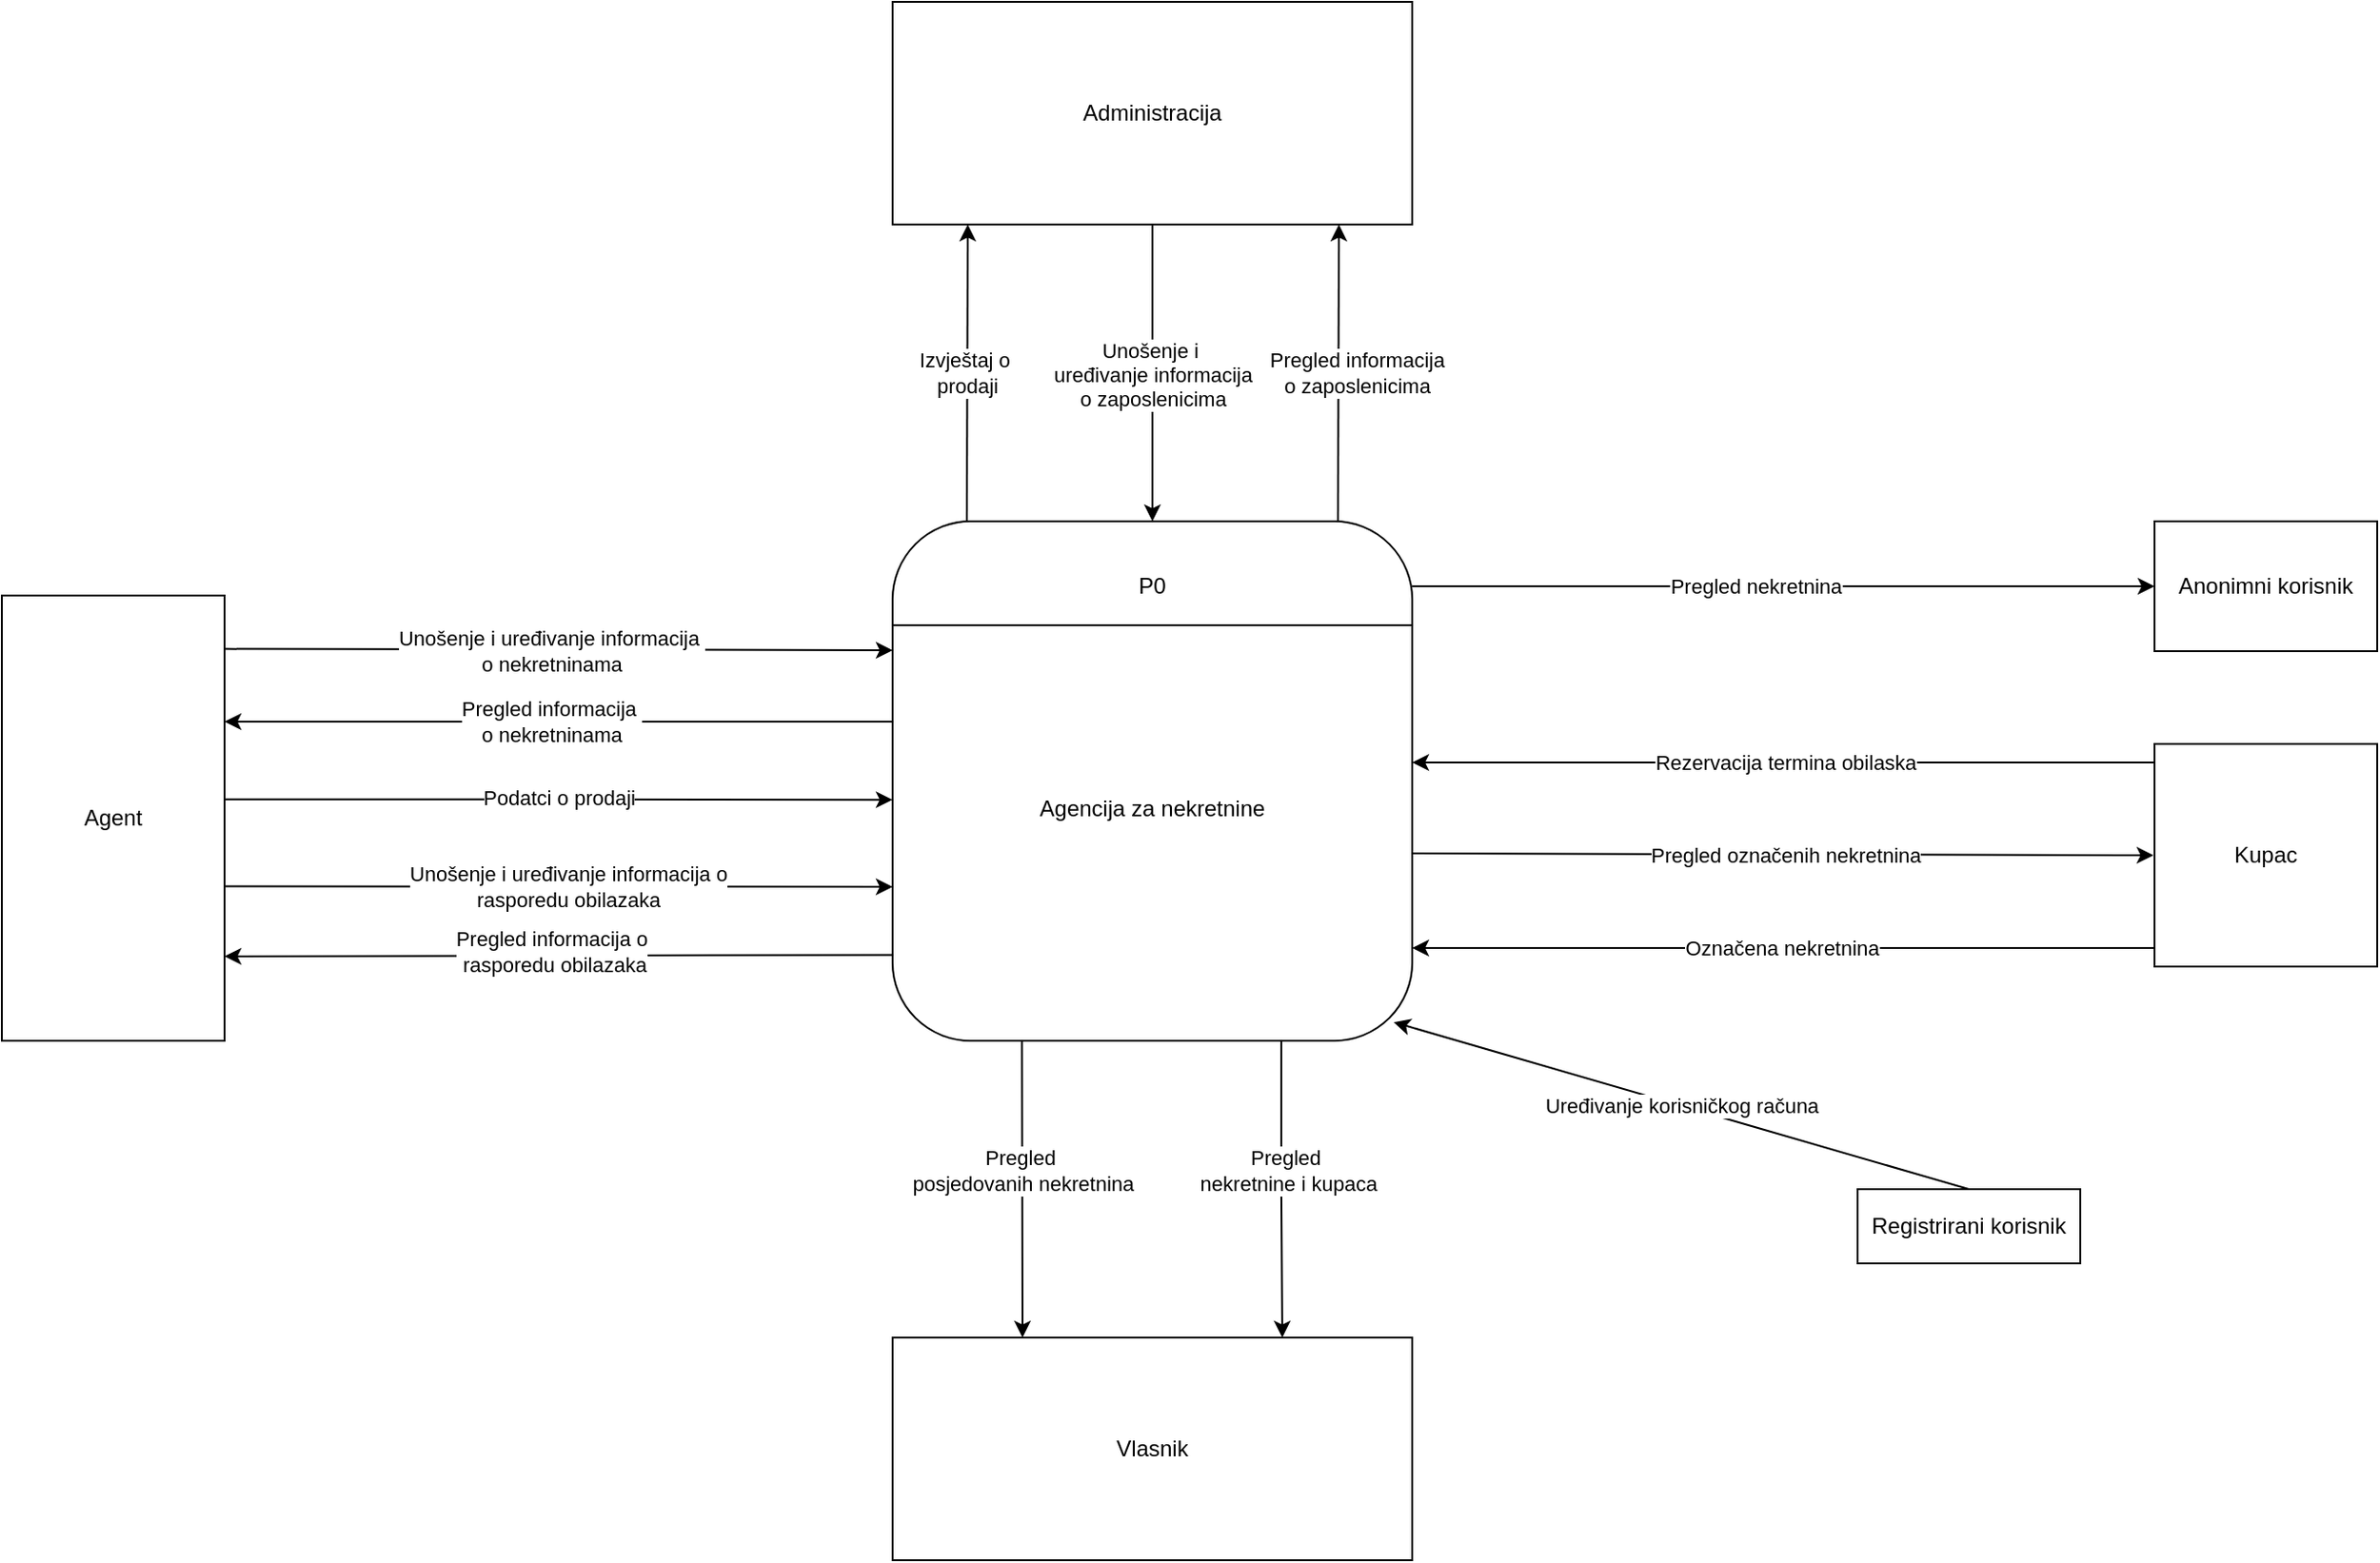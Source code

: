 <mxfile version="24.2.1" type="google">
  <diagram name="Page-1" id="d0EG7WKD9fxEBYm7S8hR">
    <mxGraphModel grid="1" page="1" gridSize="10" guides="1" tooltips="1" connect="1" arrows="1" fold="1" pageScale="1" pageWidth="850" pageHeight="1100" math="0" shadow="0">
      <root>
        <mxCell id="0" />
        <mxCell id="1" parent="0" />
        <mxCell id="dFn1XXjw6puc6NIjiMNf-42" value="" style="group;points=[[0,0,0,0,0],[0,0.25,0,0,0],[0,0.5,0,0,0],[0,0.75,0,0,0],[0,1,0,0,0],[0.12,0,0,0,0],[0.12,1,0,0,0],[0.25,0,0,0,0],[0.25,1,0,0,0],[0.5,0,0,0,0],[0.5,1,0,0,0],[0.75,0,0,0,0],[0.75,1,0,0,0],[0.88,0,0,0,0],[0.88,1,0,0,0],[1,0,0,0,0],[1,0.25,0,0,0],[1,0.5,0,0,0],[1,0.75,0,0,0],[1,1,0,0,0]];" vertex="1" connectable="0" parent="1">
          <mxGeometry x="1480" y="320" width="280" height="280" as="geometry" />
        </mxCell>
        <mxCell id="dFn1XXjw6puc6NIjiMNf-43" value="" style="shape=stencil(tZRtDsIgDIZPw1/DIB7AoN4DZ3VEhAXw6/Z2YxqZsqjZkmVJ+7KHtx2FcOErWQNhtCJ8SRgrKMU3xpdeLH0NZYjJs3RKbjRExQdnD3BR29AxlKnAqdCofEXoAtc0DxelNQYhyhqfKC86wqQy+C29Rli3/S2JauQfIYDrTMYsYevvsbP5NOBiIr8p9uF+dL/jgVPHxVQ/bjRw8T+WC8zkDjcXG1ke9s6ezPajmVZxzXANH/r+RPYn9qOrzN5c7KyDAVM7pXUc7IE21rIZ+TfhIR/tGXI1sYzplKCVeSE8K/2JUWrrh4rAfKaOL7uQXdCy3/rcZuOt2ybu);whiteSpace=wrap;html=1;movable=1;resizable=1;rotatable=1;deletable=1;editable=1;locked=0;connectable=1;" vertex="1" parent="dFn1XXjw6puc6NIjiMNf-42">
          <mxGeometry width="280" height="280" as="geometry" />
        </mxCell>
        <mxCell id="dFn1XXjw6puc6NIjiMNf-44" value="Agencija za nekretnine" style="text;html=1;align=center;verticalAlign=middle;whiteSpace=wrap;rounded=0;movable=1;resizable=1;rotatable=1;deletable=1;editable=1;locked=0;connectable=1;" vertex="1" parent="dFn1XXjw6puc6NIjiMNf-42">
          <mxGeometry y="70" width="280" height="170" as="geometry" />
        </mxCell>
        <mxCell id="dFn1XXjw6puc6NIjiMNf-45" value="P0" style="text;html=1;align=center;verticalAlign=middle;whiteSpace=wrap;rounded=0;movable=1;resizable=1;rotatable=1;deletable=1;editable=1;locked=0;connectable=1;" vertex="1" parent="dFn1XXjw6puc6NIjiMNf-42">
          <mxGeometry width="280" height="70" as="geometry" />
        </mxCell>
        <mxCell id="dFn1XXjw6puc6NIjiMNf-91" style="edgeStyle=orthogonalEdgeStyle;rounded=0;orthogonalLoop=1;jettySize=auto;html=1;entryX=0.5;entryY=0;entryDx=0;entryDy=0;exitX=0.5;exitY=1;exitDx=0;exitDy=0;exitPerimeter=0;" edge="1" parent="1" source="dFn1XXjw6puc6NIjiMNf-106" target="dFn1XXjw6puc6NIjiMNf-45">
          <mxGeometry relative="1" as="geometry">
            <mxPoint x="1619.75" y="180" as="sourcePoint" />
            <mxPoint x="1619.5" y="290" as="targetPoint" />
            <Array as="points" />
          </mxGeometry>
        </mxCell>
        <mxCell id="dFn1XXjw6puc6NIjiMNf-94" value="Unošenje i&amp;nbsp;&lt;div&gt;uređivanje informacija&lt;br&gt;o zaposlenicima&lt;/div&gt;" style="edgeLabel;html=1;align=center;verticalAlign=middle;resizable=0;points=[];" vertex="1" connectable="0" parent="dFn1XXjw6puc6NIjiMNf-91">
          <mxGeometry x="0.105" relative="1" as="geometry">
            <mxPoint y="-8" as="offset" />
          </mxGeometry>
        </mxCell>
        <mxCell id="dFn1XXjw6puc6NIjiMNf-83" style="edgeStyle=elbowEdgeStyle;rounded=0;orthogonalLoop=1;jettySize=auto;html=1;entryX=1;entryY=0.283;entryDx=0;entryDy=0;entryPerimeter=0;elbow=vertical;" edge="1" parent="1" target="dFn1XXjw6puc6NIjiMNf-101">
          <mxGeometry relative="1" as="geometry">
            <mxPoint x="1120" y="430.07" as="targetPoint" />
            <mxPoint x="1480" y="428" as="sourcePoint" />
          </mxGeometry>
        </mxCell>
        <mxCell id="dFn1XXjw6puc6NIjiMNf-95" value="Pregled informacija&amp;nbsp;&lt;div&gt;o nekretninama&lt;/div&gt;" style="edgeLabel;html=1;align=center;verticalAlign=middle;resizable=0;points=[];" vertex="1" connectable="0" parent="dFn1XXjw6puc6NIjiMNf-83">
          <mxGeometry x="0.338" y="-2" relative="1" as="geometry">
            <mxPoint x="57" y="2" as="offset" />
          </mxGeometry>
        </mxCell>
        <mxCell id="dFn1XXjw6puc6NIjiMNf-88" style="edgeStyle=elbowEdgeStyle;rounded=0;orthogonalLoop=1;jettySize=auto;html=1;elbow=vertical;entryX=0.999;entryY=0.412;entryDx=0;entryDy=0;entryPerimeter=0;" edge="1" parent="1">
          <mxGeometry relative="1" as="geometry">
            <mxPoint x="2160.28" y="450.0" as="sourcePoint" />
            <mxPoint x="1760" y="450.38" as="targetPoint" />
          </mxGeometry>
        </mxCell>
        <mxCell id="TGs21EsKZC41kUhLPKQw-4" value="Rezervacija termina obilaska" style="edgeLabel;html=1;align=center;verticalAlign=middle;resizable=0;points=[];" vertex="1" connectable="0" parent="dFn1XXjw6puc6NIjiMNf-88">
          <mxGeometry x="0.468" y="5" relative="1" as="geometry">
            <mxPoint x="94" y="-5" as="offset" />
          </mxGeometry>
        </mxCell>
        <mxCell id="dFn1XXjw6puc6NIjiMNf-74" value="" style="endArrow=classic;html=1;rounded=0;entryX=0;entryY=1;entryDx=0;entryDy=0;exitX=1;exitY=0.12;exitDx=0;exitDy=0;edgeStyle=elbowEdgeStyle;exitPerimeter=0;elbow=vertical;" edge="1" parent="1" source="dFn1XXjw6puc6NIjiMNf-101" target="dFn1XXjw6puc6NIjiMNf-45">
          <mxGeometry width="50" height="50" relative="1" as="geometry">
            <mxPoint x="1210" y="470" as="sourcePoint" />
            <mxPoint x="1460" y="390" as="targetPoint" />
          </mxGeometry>
        </mxCell>
        <mxCell id="dFn1XXjw6puc6NIjiMNf-97" value="Unošenje i uređivanje informacija&amp;nbsp;&lt;div&gt;o nekretninama&lt;/div&gt;" style="edgeLabel;html=1;align=center;verticalAlign=middle;resizable=0;points=[];" vertex="1" connectable="0" parent="dFn1XXjw6puc6NIjiMNf-74">
          <mxGeometry x="-0.452" y="1" relative="1" as="geometry">
            <mxPoint x="77" y="1" as="offset" />
          </mxGeometry>
        </mxCell>
        <mxCell id="dFn1XXjw6puc6NIjiMNf-80" style="edgeStyle=elbowEdgeStyle;rounded=0;orthogonalLoop=1;jettySize=auto;html=1;entryX=0.75;entryY=0;entryDx=0;entryDy=0;exitX=0.748;exitY=1.001;exitDx=0;exitDy=0;exitPerimeter=0;elbow=vertical;" edge="1" parent="1" source="dFn1XXjw6puc6NIjiMNf-43" target="dFn1XXjw6puc6NIjiMNf-107">
          <mxGeometry relative="1" as="geometry">
            <mxPoint x="1660" y="610" as="sourcePoint" />
            <mxPoint x="1660" y="750" as="targetPoint" />
          </mxGeometry>
        </mxCell>
        <mxCell id="TGs21EsKZC41kUhLPKQw-25" value="Pregled&amp;nbsp;&lt;div&gt;nekretnine i kupaca&lt;/div&gt;" style="edgeLabel;html=1;align=center;verticalAlign=middle;resizable=0;points=[];" vertex="1" connectable="0" parent="dFn1XXjw6puc6NIjiMNf-80">
          <mxGeometry x="0.031" y="3" relative="1" as="geometry">
            <mxPoint y="-12" as="offset" />
          </mxGeometry>
        </mxCell>
        <mxCell id="dFn1XXjw6puc6NIjiMNf-85" style="edgeStyle=orthogonalEdgeStyle;rounded=0;orthogonalLoop=1;jettySize=auto;html=1;entryX=0.25;entryY=0;entryDx=0;entryDy=0;exitX=0.249;exitY=1;exitDx=0;exitDy=0;exitPerimeter=0;" edge="1" parent="1" source="dFn1XXjw6puc6NIjiMNf-43" target="dFn1XXjw6puc6NIjiMNf-107">
          <mxGeometry relative="1" as="geometry">
            <mxPoint x="1580" y="610" as="sourcePoint" />
            <mxPoint x="1581" y="730" as="targetPoint" />
            <Array as="points">
              <mxPoint x="1550" y="602" />
              <mxPoint x="1550" y="602" />
            </Array>
          </mxGeometry>
        </mxCell>
        <mxCell id="dFn1XXjw6puc6NIjiMNf-99" value="Pregled&amp;nbsp;&lt;div&gt;posjedovanih nekretnina&lt;/div&gt;" style="edgeLabel;html=1;align=center;verticalAlign=middle;resizable=0;points=[];" vertex="1" connectable="0" parent="dFn1XXjw6puc6NIjiMNf-85">
          <mxGeometry x="0.248" y="-4" relative="1" as="geometry">
            <mxPoint x="4" y="-30" as="offset" />
          </mxGeometry>
        </mxCell>
        <mxCell id="dFn1XXjw6puc6NIjiMNf-87" style="edgeStyle=elbowEdgeStyle;rounded=0;orthogonalLoop=1;jettySize=auto;html=1;elbow=vertical;exitX=1.002;exitY=0.577;exitDx=0;exitDy=0;exitPerimeter=0;" edge="1" parent="1">
          <mxGeometry relative="1" as="geometry">
            <mxPoint x="2159.44" y="500.95" as="targetPoint" />
            <mxPoint x="1760.0" y="499.04" as="sourcePoint" />
          </mxGeometry>
        </mxCell>
        <mxCell id="TGs21EsKZC41kUhLPKQw-1" value="Pregled označenih nekretnina" style="edgeLabel;html=1;align=center;verticalAlign=middle;resizable=0;points=[];" vertex="1" connectable="0" parent="dFn1XXjw6puc6NIjiMNf-87">
          <mxGeometry x="0.084" y="-3" relative="1" as="geometry">
            <mxPoint x="-16" y="-3" as="offset" />
          </mxGeometry>
        </mxCell>
        <mxCell id="dFn1XXjw6puc6NIjiMNf-89" style="edgeStyle=elbowEdgeStyle;rounded=0;orthogonalLoop=1;jettySize=auto;html=1;entryX=0;entryY=0.5;entryDx=0;entryDy=0;elbow=vertical;exitX=1;exitY=0.5;exitDx=0;exitDy=0;" edge="1" parent="1" source="dFn1XXjw6puc6NIjiMNf-45" target="dFn1XXjw6puc6NIjiMNf-105">
          <mxGeometry relative="1" as="geometry">
            <mxPoint x="2125" y="360" as="targetPoint" />
            <mxPoint x="1765" y="360" as="sourcePoint" />
          </mxGeometry>
        </mxCell>
        <mxCell id="TGs21EsKZC41kUhLPKQw-3" value="Pregled nekretnina" style="edgeLabel;html=1;align=center;verticalAlign=middle;resizable=0;points=[];" vertex="1" connectable="0" parent="dFn1XXjw6puc6NIjiMNf-89">
          <mxGeometry x="-0.219" y="-3" relative="1" as="geometry">
            <mxPoint x="29" y="-3" as="offset" />
          </mxGeometry>
        </mxCell>
        <mxCell id="dFn1XXjw6puc6NIjiMNf-92" style="edgeStyle=elbowEdgeStyle;rounded=0;orthogonalLoop=1;jettySize=auto;html=1;entryX=0.85;entryY=1;entryDx=0;entryDy=0;entryPerimeter=0;exitX=0.846;exitY=0;exitDx=0;exitDy=0;exitPerimeter=0;" edge="1" parent="1">
          <mxGeometry relative="1" as="geometry">
            <mxPoint x="1721.12" y="160" as="targetPoint" />
            <mxPoint x="1720" y="320" as="sourcePoint" />
          </mxGeometry>
        </mxCell>
        <mxCell id="dFn1XXjw6puc6NIjiMNf-93" value="Pregled informacija &lt;br&gt;o zaposlenicima" style="edgeLabel;html=1;align=center;verticalAlign=middle;resizable=0;points=[];" vertex="1" connectable="0" parent="dFn1XXjw6puc6NIjiMNf-92">
          <mxGeometry x="-0.159" y="1" relative="1" as="geometry">
            <mxPoint x="10" y="-13" as="offset" />
          </mxGeometry>
        </mxCell>
        <mxCell id="TGs21EsKZC41kUhLPKQw-18" style="edgeStyle=elbowEdgeStyle;rounded=0;orthogonalLoop=1;jettySize=auto;html=1;exitX=1;exitY=0.653;exitDx=0;exitDy=0;elbow=vertical;exitPerimeter=0;entryX=0;entryY=0.75;entryDx=0;entryDy=0;" edge="1" parent="1" source="dFn1XXjw6puc6NIjiMNf-101" target="dFn1XXjw6puc6NIjiMNf-44">
          <mxGeometry relative="1" as="geometry">
            <mxPoint x="1120" y="523.75" as="sourcePoint" />
            <mxPoint x="1460" y="520" as="targetPoint" />
          </mxGeometry>
        </mxCell>
        <mxCell id="TGs21EsKZC41kUhLPKQw-19" value="Unošenje i uređivanje informacija o&lt;br&gt;rasporedu obilazaka" style="edgeLabel;html=1;align=center;verticalAlign=middle;resizable=0;points=[];" vertex="1" connectable="0" parent="TGs21EsKZC41kUhLPKQw-18">
          <mxGeometry x="0.318" relative="1" as="geometry">
            <mxPoint x="-53" as="offset" />
          </mxGeometry>
        </mxCell>
        <mxCell id="dFn1XXjw6puc6NIjiMNf-101" value="Agent" style="html=1;dashed=0;whiteSpace=wrap;points=[[0,0,0,0,0],[0,0.25,0,0,0],[0,0.5,0,0,0],[0,0.75,0,0,0],[0,1,0,0,0],[0.25,0,0,0,0],[0.25,1,0,0,0],[0.5,0,0,0,0],[0.5,1,0,0,0],[0.75,0,0,0,0],[0.75,1,0,0,0],[1,0,0,0,0],[1,0.12,0,0,0],[1,0.25,0,0,0],[1,0.37,0,0,0],[1,0.5,0,0,0],[1,0.63,0,0,0],[1,0.75,0,0,0],[1,0.88,0,0,0],[1,1,0,0,0]];" vertex="1" parent="1">
          <mxGeometry x="1000" y="360" width="120" height="240" as="geometry" />
        </mxCell>
        <mxCell id="TGs21EsKZC41kUhLPKQw-26" style="edgeStyle=elbowEdgeStyle;rounded=0;orthogonalLoop=1;jettySize=auto;html=1;elbow=vertical;entryX=1;entryY=1;entryDx=0;entryDy=0;exitX=0;exitY=1;exitDx=0;exitDy=0;" edge="1" parent="1">
          <mxGeometry relative="1" as="geometry">
            <mxPoint x="1760" y="550" as="targetPoint" />
            <mxPoint x="2160" y="550" as="sourcePoint" />
          </mxGeometry>
        </mxCell>
        <mxCell id="TGs21EsKZC41kUhLPKQw-29" value="Označena nekretnina" style="edgeLabel;html=1;align=center;verticalAlign=middle;resizable=0;points=[];" vertex="1" connectable="0" parent="TGs21EsKZC41kUhLPKQw-26">
          <mxGeometry x="0.194" y="2" relative="1" as="geometry">
            <mxPoint x="38" y="-2" as="offset" />
          </mxGeometry>
        </mxCell>
        <mxCell id="dFn1XXjw6puc6NIjiMNf-104" value="Kupac" style="html=1;dashed=0;whiteSpace=wrap;" vertex="1" parent="1">
          <mxGeometry x="2160" y="440" width="120" height="120" as="geometry" />
        </mxCell>
        <mxCell id="dFn1XXjw6puc6NIjiMNf-105" value="Anonimni korisnik" style="html=1;dashed=0;whiteSpace=wrap;" vertex="1" parent="1">
          <mxGeometry x="2160" y="320" width="120" height="70" as="geometry" />
        </mxCell>
        <mxCell id="dFn1XXjw6puc6NIjiMNf-106" value="Administracija" style="html=1;dashed=0;whiteSpace=wrap;points=[[0,0,0,0,0],[0,0.25,0,0,0],[0,0.5,0,0,0],[0,0.75,0,0,0],[0,1,0,0,0],[0.15,1,0,0,0],[0.25,0,0,0,0],[0.25,1,0,0,0],[0.5,0,0,0,0],[0.5,1,0,0,0],[0.75,0,0,0,0],[0.75,1,0,0,0],[0.85,1,0,0,0],[1,0,0,0,0],[1,0.25,0,0,0],[1,0.5,0,0,0],[1,0.75,0,0,0],[1,1,0,0,0]];" vertex="1" parent="1">
          <mxGeometry x="1480" y="40" width="280" height="120" as="geometry" />
        </mxCell>
        <mxCell id="dFn1XXjw6puc6NIjiMNf-107" value="Vlasnik" style="html=1;dashed=0;whiteSpace=wrap;" vertex="1" parent="1">
          <mxGeometry x="1480" y="760" width="280" height="120" as="geometry" />
        </mxCell>
        <mxCell id="TGs21EsKZC41kUhLPKQw-14" style="rounded=0;orthogonalLoop=1;jettySize=auto;html=1;entryX=1;entryY=0.814;entryDx=0;entryDy=0;entryPerimeter=0;edgeStyle=elbowEdgeStyle;elbow=vertical;exitX=0;exitY=0.963;exitDx=0;exitDy=0;exitPerimeter=0;" edge="1" parent="1" source="dFn1XXjw6puc6NIjiMNf-44" target="dFn1XXjw6puc6NIjiMNf-101">
          <mxGeometry relative="1" as="geometry">
            <mxPoint x="1120" y="505" as="targetPoint" />
            <mxPoint x="1460" y="571" as="sourcePoint" />
          </mxGeometry>
        </mxCell>
        <mxCell id="TGs21EsKZC41kUhLPKQw-15" value="Pregled informacija o&lt;br&gt;&amp;nbsp;rasporedu obilazaka" style="edgeLabel;html=1;align=center;verticalAlign=middle;resizable=0;points=[];" vertex="1" connectable="0" parent="TGs21EsKZC41kUhLPKQw-14">
          <mxGeometry x="0.338" y="-2" relative="1" as="geometry">
            <mxPoint x="57" y="-1" as="offset" />
          </mxGeometry>
        </mxCell>
        <mxCell id="TGs21EsKZC41kUhLPKQw-22" style="edgeStyle=elbowEdgeStyle;rounded=0;orthogonalLoop=1;jettySize=auto;html=1;exitX=0.146;exitY=0;exitDx=0;exitDy=0;exitPerimeter=0;entryX=0.15;entryY=1;entryDx=0;entryDy=0;entryPerimeter=0;" edge="1" parent="1">
          <mxGeometry relative="1" as="geometry">
            <mxPoint x="1521.12" y="160" as="targetPoint" />
            <mxPoint x="1520" y="320" as="sourcePoint" />
          </mxGeometry>
        </mxCell>
        <mxCell id="TGs21EsKZC41kUhLPKQw-23" value="Izvještaj o&amp;nbsp;&lt;br&gt;prodaji" style="edgeLabel;html=1;align=center;verticalAlign=middle;resizable=0;points=[];" vertex="1" connectable="0" parent="TGs21EsKZC41kUhLPKQw-22">
          <mxGeometry x="-0.12" y="1" relative="1" as="geometry">
            <mxPoint y="-10" as="offset" />
          </mxGeometry>
        </mxCell>
        <mxCell id="TGs21EsKZC41kUhLPKQw-35" style="edgeStyle=elbowEdgeStyle;rounded=0;orthogonalLoop=1;jettySize=auto;html=1;exitX=1.002;exitY=0.458;exitDx=0;exitDy=0;exitPerimeter=0;entryX=-0.012;entryY=0.529;entryDx=0;entryDy=0;entryPerimeter=0;elbow=horizontal;" edge="1" parent="1" source="dFn1XXjw6puc6NIjiMNf-101">
          <mxGeometry relative="1" as="geometry">
            <mxPoint x="1123.36" y="470.14" as="sourcePoint" />
            <mxPoint x="1480.0" y="470.07" as="targetPoint" />
          </mxGeometry>
        </mxCell>
        <mxCell id="TGs21EsKZC41kUhLPKQw-36" value="Podatci o prodaji" style="edgeLabel;html=1;align=center;verticalAlign=middle;resizable=0;points=[];" vertex="1" connectable="0" parent="TGs21EsKZC41kUhLPKQw-35">
          <mxGeometry x="-0.195" y="1" relative="1" as="geometry">
            <mxPoint x="35" as="offset" />
          </mxGeometry>
        </mxCell>
        <mxCell id="5xD1UV8S2gGRu2L-Wbtx-2" value="Uređivanje korisničkog računa" style="rounded=0;orthogonalLoop=1;jettySize=auto;html=1;exitX=0.5;exitY=0;exitDx=0;exitDy=0;" edge="1" parent="1" source="5xD1UV8S2gGRu2L-Wbtx-1">
          <mxGeometry relative="1" as="geometry">
            <mxPoint x="1750" y="590" as="targetPoint" />
          </mxGeometry>
        </mxCell>
        <mxCell id="5xD1UV8S2gGRu2L-Wbtx-1" value="Registrirani korisnik" style="html=1;dashed=0;whiteSpace=wrap;" vertex="1" parent="1">
          <mxGeometry x="2000" y="680" width="120" height="40" as="geometry" />
        </mxCell>
      </root>
    </mxGraphModel>
  </diagram>
</mxfile>
